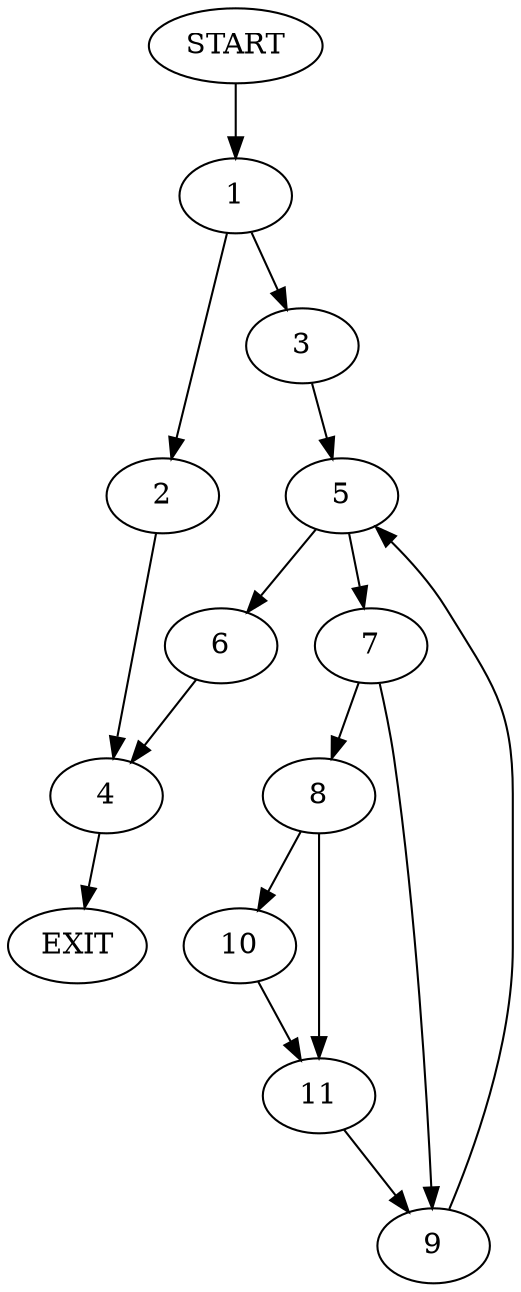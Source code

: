 digraph {
0 [label="START"]
12 [label="EXIT"]
0 -> 1
1 -> 2
1 -> 3
2 -> 4
3 -> 5
4 -> 12
5 -> 6
5 -> 7
7 -> 8
7 -> 9
6 -> 4
9 -> 5
8 -> 10
8 -> 11
11 -> 9
10 -> 11
}
